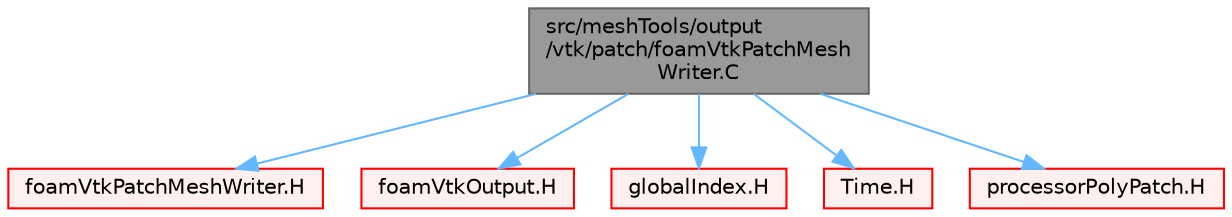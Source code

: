digraph "src/meshTools/output/vtk/patch/foamVtkPatchMeshWriter.C"
{
 // LATEX_PDF_SIZE
  bgcolor="transparent";
  edge [fontname=Helvetica,fontsize=10,labelfontname=Helvetica,labelfontsize=10];
  node [fontname=Helvetica,fontsize=10,shape=box,height=0.2,width=0.4];
  Node1 [id="Node000001",label="src/meshTools/output\l/vtk/patch/foamVtkPatchMesh\lWriter.C",height=0.2,width=0.4,color="gray40", fillcolor="grey60", style="filled", fontcolor="black",tooltip=" "];
  Node1 -> Node2 [id="edge1_Node000001_Node000002",color="steelblue1",style="solid",tooltip=" "];
  Node2 [id="Node000002",label="foamVtkPatchMeshWriter.H",height=0.2,width=0.4,color="red", fillcolor="#FFF0F0", style="filled",URL="$foamVtkPatchMeshWriter_8H.html",tooltip=" "];
  Node1 -> Node147 [id="edge2_Node000001_Node000147",color="steelblue1",style="solid",tooltip=" "];
  Node147 [id="Node000147",label="foamVtkOutput.H",height=0.2,width=0.4,color="red", fillcolor="#FFF0F0", style="filled",URL="$foamVtkOutput_8H.html",tooltip=" "];
  Node1 -> Node291 [id="edge3_Node000001_Node000291",color="steelblue1",style="solid",tooltip=" "];
  Node291 [id="Node000291",label="globalIndex.H",height=0.2,width=0.4,color="red", fillcolor="#FFF0F0", style="filled",URL="$globalIndex_8H.html",tooltip=" "];
  Node1 -> Node296 [id="edge4_Node000001_Node000296",color="steelblue1",style="solid",tooltip=" "];
  Node296 [id="Node000296",label="Time.H",height=0.2,width=0.4,color="red", fillcolor="#FFF0F0", style="filled",URL="$Time_8H.html",tooltip=" "];
  Node1 -> Node353 [id="edge5_Node000001_Node000353",color="steelblue1",style="solid",tooltip=" "];
  Node353 [id="Node000353",label="processorPolyPatch.H",height=0.2,width=0.4,color="red", fillcolor="#FFF0F0", style="filled",URL="$processorPolyPatch_8H.html",tooltip=" "];
}
